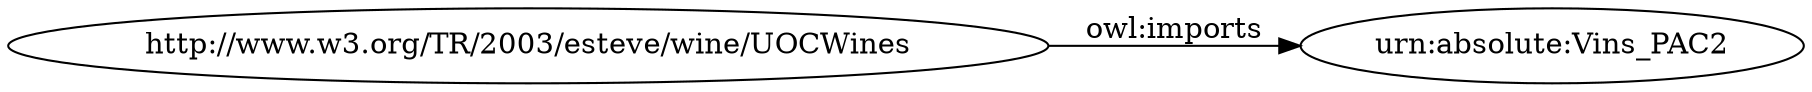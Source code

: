 digraph ar2dtool_diagram { 
rankdir=LR;
size="1501"
	"http://www.w3.org/TR/2003/esteve/wine/UOCWines" -> "urn:absolute:Vins_PAC2" [ label = "owl:imports" ];

}
